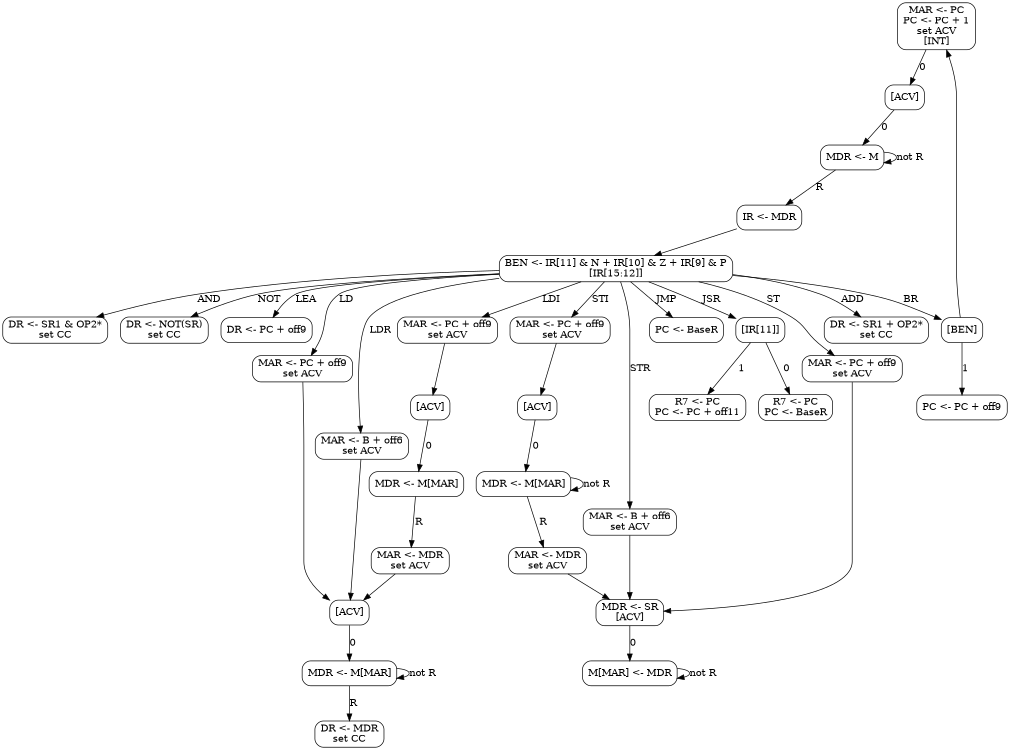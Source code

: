 digraph finite_state_machine {
    rankdir=TB;
    size="8,5";

    node [shape = box style = rounded];

    18 [label = "MAR <- PC\nPC <- PC + 1\nset ACV\n[INT]"];
    33 [label = "[ACV]"];
    28 [label = "MDR <- M"];
    30 [label = "IR <- MDR"];
    32 [label = "BEN <- IR[11] & N + IR[10] & Z + IR[9] & P\n[IR[15:12]]"];

    1 [label = "DR <- SR1 + OP2*\nset CC"];
    5 [label = "DR <- SR1 & OP2*\nset CC"];
    9 [label = "DR <- NOT(SR)\nset CC"];
    14 [label = "DR <- PC + off9"];
    2 [label = "MAR <- PC + off9\nset ACV"];
    6 [label = "MAR <- B + off6\nset ACV"];
    10 [label = "MAR <- PC + off9\nset ACV"];
    11 [label = "MAR <- PC + off9\n set ACV"];
    17 [label = "[ACV]"];
    19 [label = "[ACV]"];
    24 [label = "MDR <- M[MAR]"];
    29 [label = "MDR <- M[MAR]"];
    7 [label = "MAR <- B + off6\nset ACV"];
    0 [label = "[BEN]"];
    22 [label = "PC <- PC + off9"];
    12 [label = "PC <- BaseR"];
    4 [label = "[IR[11]]"];
    21 [label = "R7 <- PC\nPC <- PC + off11"];
    20 [label = "R7 <- PC\nPC <- BaseR"];
    26 [label = "MAR <- MDR\nset ACV"];
    31 [label = "MAR <- MDR\nset ACV"];
    3 [label = "MAR <- PC + off9\nset ACV"];
    35 [label = "[ACV]"];
    23 [label = "MDR <- SR\n[ACV]"];
    25 [label = "MDR <- M[MAR]"];
    16 [label = "M[MAR] <- MDR"];
    27 [label = "DR <- MDR\nset CC"];

    18 -> 33 [label = "0"];
    33 -> 28 [label = "0"];
    28 -> 28 [label = "not R"];
    28 -> 30 [label = "R"];
    30 -> 32 [label = ""];

    32 -> 1 [label = "ADD"];
    32 -> 5 [label = "AND"];
    32 -> 9 [label = "NOT"];
    32 -> 14 [label = "LEA"];
    32 -> 2 [label = "LD"];
    32 -> 6 [label = "LDR"];
    32 -> 10 [label = "LDI"];
    32 -> 11 [label = "STI"];
    32 -> 7 [label = "STR"];
    32 -> 3 [label = "ST"];
    32 -> 0 [label = "BR"];
    32 -> 12 [label = "JMP"];
    32 -> 4 [label = "JSR"];

    2 -> 35
    6 -> 35

    10 -> 17
    17 -> 24 [label = "0"];
    24 -> 26 [label = "R"];
    26 -> 35

    11 -> 19
    19 -> 29 [label = "0"];
    29 -> 29 [label = "not R"];
    29 -> 31 [label = "R"];
    31 -> 23

    7 -> 23
    3 -> 23

    23 -> 16 [label = "0"];
    16 -> 16 [label = "not R"];
    
    35 -> 25 [label = "0"];
    25 -> 25 [label = "not R"];
    25 -> 27 [label = "R"];

    0 -> 22 [label = "1"];
    0 -> 18
    
    4 -> 21 [label = "1"];
    4 -> 20 [label = "0"];
}
